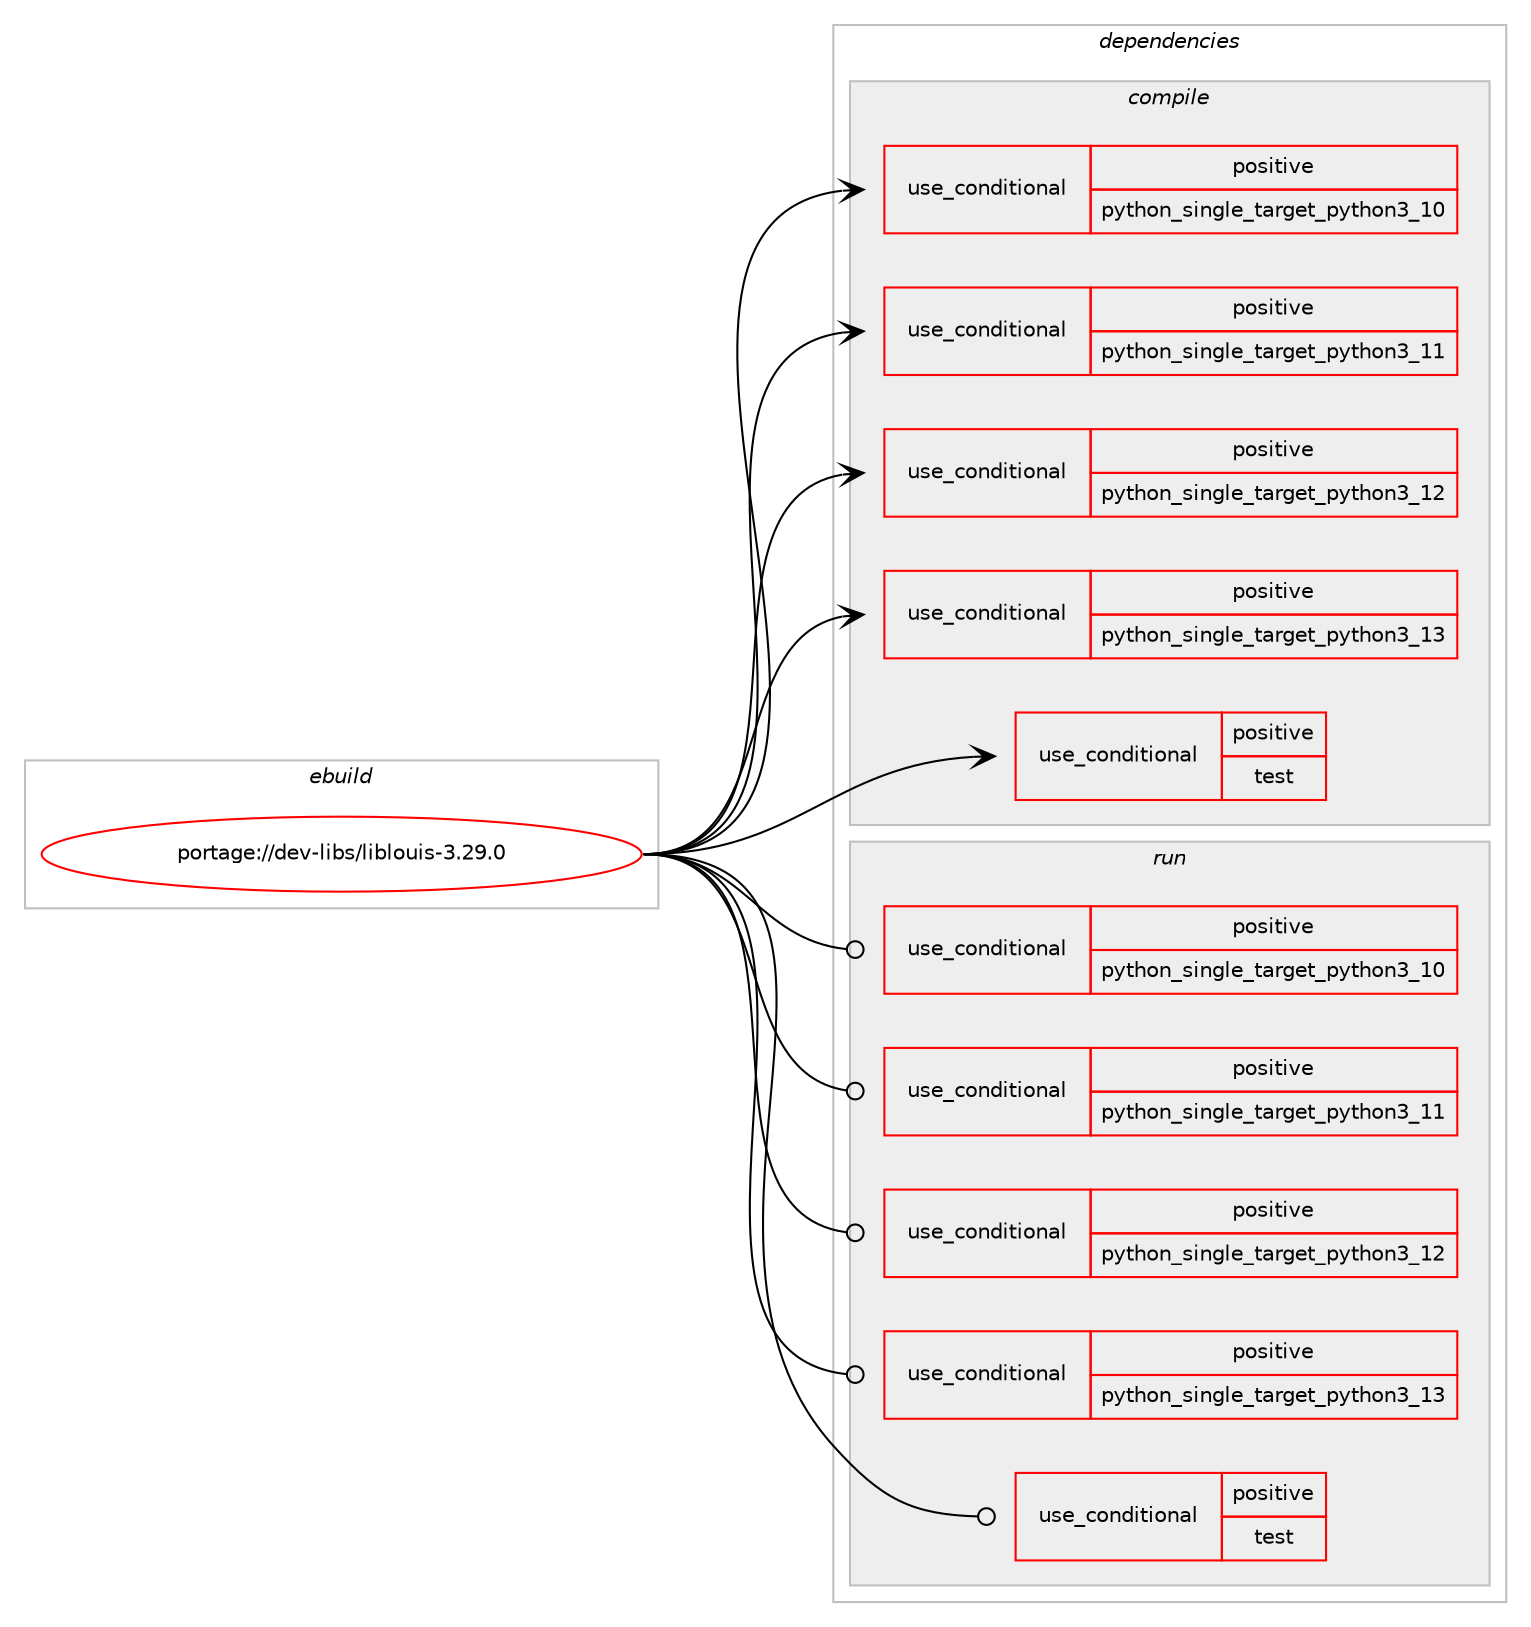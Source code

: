 digraph prolog {

# *************
# Graph options
# *************

newrank=true;
concentrate=true;
compound=true;
graph [rankdir=LR,fontname=Helvetica,fontsize=10,ranksep=1.5];#, ranksep=2.5, nodesep=0.2];
edge  [arrowhead=vee];
node  [fontname=Helvetica,fontsize=10];

# **********
# The ebuild
# **********

subgraph cluster_leftcol {
color=gray;
rank=same;
label=<<i>ebuild</i>>;
id [label="portage://dev-libs/liblouis-3.29.0", color=red, width=4, href="../dev-libs/liblouis-3.29.0.svg"];
}

# ****************
# The dependencies
# ****************

subgraph cluster_midcol {
color=gray;
label=<<i>dependencies</i>>;
subgraph cluster_compile {
fillcolor="#eeeeee";
style=filled;
label=<<i>compile</i>>;
subgraph cond26187 {
dependency56008 [label=<<TABLE BORDER="0" CELLBORDER="1" CELLSPACING="0" CELLPADDING="4"><TR><TD ROWSPAN="3" CELLPADDING="10">use_conditional</TD></TR><TR><TD>positive</TD></TR><TR><TD>python_single_target_python3_10</TD></TR></TABLE>>, shape=none, color=red];
# *** BEGIN UNKNOWN DEPENDENCY TYPE (TODO) ***
# dependency56008 -> package_dependency(portage://dev-libs/liblouis-3.29.0,install,no,dev-lang,python,none,[,,],[slot(3.10)],[])
# *** END UNKNOWN DEPENDENCY TYPE (TODO) ***

}
id:e -> dependency56008:w [weight=20,style="solid",arrowhead="vee"];
subgraph cond26188 {
dependency56009 [label=<<TABLE BORDER="0" CELLBORDER="1" CELLSPACING="0" CELLPADDING="4"><TR><TD ROWSPAN="3" CELLPADDING="10">use_conditional</TD></TR><TR><TD>positive</TD></TR><TR><TD>python_single_target_python3_11</TD></TR></TABLE>>, shape=none, color=red];
# *** BEGIN UNKNOWN DEPENDENCY TYPE (TODO) ***
# dependency56009 -> package_dependency(portage://dev-libs/liblouis-3.29.0,install,no,dev-lang,python,none,[,,],[slot(3.11)],[])
# *** END UNKNOWN DEPENDENCY TYPE (TODO) ***

}
id:e -> dependency56009:w [weight=20,style="solid",arrowhead="vee"];
subgraph cond26189 {
dependency56010 [label=<<TABLE BORDER="0" CELLBORDER="1" CELLSPACING="0" CELLPADDING="4"><TR><TD ROWSPAN="3" CELLPADDING="10">use_conditional</TD></TR><TR><TD>positive</TD></TR><TR><TD>python_single_target_python3_12</TD></TR></TABLE>>, shape=none, color=red];
# *** BEGIN UNKNOWN DEPENDENCY TYPE (TODO) ***
# dependency56010 -> package_dependency(portage://dev-libs/liblouis-3.29.0,install,no,dev-lang,python,none,[,,],[slot(3.12)],[])
# *** END UNKNOWN DEPENDENCY TYPE (TODO) ***

}
id:e -> dependency56010:w [weight=20,style="solid",arrowhead="vee"];
subgraph cond26190 {
dependency56011 [label=<<TABLE BORDER="0" CELLBORDER="1" CELLSPACING="0" CELLPADDING="4"><TR><TD ROWSPAN="3" CELLPADDING="10">use_conditional</TD></TR><TR><TD>positive</TD></TR><TR><TD>python_single_target_python3_13</TD></TR></TABLE>>, shape=none, color=red];
# *** BEGIN UNKNOWN DEPENDENCY TYPE (TODO) ***
# dependency56011 -> package_dependency(portage://dev-libs/liblouis-3.29.0,install,no,dev-lang,python,none,[,,],[slot(3.13)],[])
# *** END UNKNOWN DEPENDENCY TYPE (TODO) ***

}
id:e -> dependency56011:w [weight=20,style="solid",arrowhead="vee"];
subgraph cond26191 {
dependency56012 [label=<<TABLE BORDER="0" CELLBORDER="1" CELLSPACING="0" CELLPADDING="4"><TR><TD ROWSPAN="3" CELLPADDING="10">use_conditional</TD></TR><TR><TD>positive</TD></TR><TR><TD>test</TD></TR></TABLE>>, shape=none, color=red];
# *** BEGIN UNKNOWN DEPENDENCY TYPE (TODO) ***
# dependency56012 -> package_dependency(portage://dev-libs/liblouis-3.29.0,install,no,dev-libs,libyaml,none,[,,],[],[])
# *** END UNKNOWN DEPENDENCY TYPE (TODO) ***

}
id:e -> dependency56012:w [weight=20,style="solid",arrowhead="vee"];
# *** BEGIN UNKNOWN DEPENDENCY TYPE (TODO) ***
# id -> package_dependency(portage://dev-libs/liblouis-3.29.0,install,no,app-text,texlive-core,none,[,,],[],[])
# *** END UNKNOWN DEPENDENCY TYPE (TODO) ***

}
subgraph cluster_compileandrun {
fillcolor="#eeeeee";
style=filled;
label=<<i>compile and run</i>>;
}
subgraph cluster_run {
fillcolor="#eeeeee";
style=filled;
label=<<i>run</i>>;
subgraph cond26192 {
dependency56013 [label=<<TABLE BORDER="0" CELLBORDER="1" CELLSPACING="0" CELLPADDING="4"><TR><TD ROWSPAN="3" CELLPADDING="10">use_conditional</TD></TR><TR><TD>positive</TD></TR><TR><TD>python_single_target_python3_10</TD></TR></TABLE>>, shape=none, color=red];
# *** BEGIN UNKNOWN DEPENDENCY TYPE (TODO) ***
# dependency56013 -> package_dependency(portage://dev-libs/liblouis-3.29.0,run,no,dev-lang,python,none,[,,],[slot(3.10)],[])
# *** END UNKNOWN DEPENDENCY TYPE (TODO) ***

}
id:e -> dependency56013:w [weight=20,style="solid",arrowhead="odot"];
subgraph cond26193 {
dependency56014 [label=<<TABLE BORDER="0" CELLBORDER="1" CELLSPACING="0" CELLPADDING="4"><TR><TD ROWSPAN="3" CELLPADDING="10">use_conditional</TD></TR><TR><TD>positive</TD></TR><TR><TD>python_single_target_python3_11</TD></TR></TABLE>>, shape=none, color=red];
# *** BEGIN UNKNOWN DEPENDENCY TYPE (TODO) ***
# dependency56014 -> package_dependency(portage://dev-libs/liblouis-3.29.0,run,no,dev-lang,python,none,[,,],[slot(3.11)],[])
# *** END UNKNOWN DEPENDENCY TYPE (TODO) ***

}
id:e -> dependency56014:w [weight=20,style="solid",arrowhead="odot"];
subgraph cond26194 {
dependency56015 [label=<<TABLE BORDER="0" CELLBORDER="1" CELLSPACING="0" CELLPADDING="4"><TR><TD ROWSPAN="3" CELLPADDING="10">use_conditional</TD></TR><TR><TD>positive</TD></TR><TR><TD>python_single_target_python3_12</TD></TR></TABLE>>, shape=none, color=red];
# *** BEGIN UNKNOWN DEPENDENCY TYPE (TODO) ***
# dependency56015 -> package_dependency(portage://dev-libs/liblouis-3.29.0,run,no,dev-lang,python,none,[,,],[slot(3.12)],[])
# *** END UNKNOWN DEPENDENCY TYPE (TODO) ***

}
id:e -> dependency56015:w [weight=20,style="solid",arrowhead="odot"];
subgraph cond26195 {
dependency56016 [label=<<TABLE BORDER="0" CELLBORDER="1" CELLSPACING="0" CELLPADDING="4"><TR><TD ROWSPAN="3" CELLPADDING="10">use_conditional</TD></TR><TR><TD>positive</TD></TR><TR><TD>python_single_target_python3_13</TD></TR></TABLE>>, shape=none, color=red];
# *** BEGIN UNKNOWN DEPENDENCY TYPE (TODO) ***
# dependency56016 -> package_dependency(portage://dev-libs/liblouis-3.29.0,run,no,dev-lang,python,none,[,,],[slot(3.13)],[])
# *** END UNKNOWN DEPENDENCY TYPE (TODO) ***

}
id:e -> dependency56016:w [weight=20,style="solid",arrowhead="odot"];
subgraph cond26196 {
dependency56017 [label=<<TABLE BORDER="0" CELLBORDER="1" CELLSPACING="0" CELLPADDING="4"><TR><TD ROWSPAN="3" CELLPADDING="10">use_conditional</TD></TR><TR><TD>positive</TD></TR><TR><TD>test</TD></TR></TABLE>>, shape=none, color=red];
# *** BEGIN UNKNOWN DEPENDENCY TYPE (TODO) ***
# dependency56017 -> package_dependency(portage://dev-libs/liblouis-3.29.0,run,no,dev-libs,libyaml,none,[,,],[],[])
# *** END UNKNOWN DEPENDENCY TYPE (TODO) ***

}
id:e -> dependency56017:w [weight=20,style="solid",arrowhead="odot"];
# *** BEGIN UNKNOWN DEPENDENCY TYPE (TODO) ***
# id -> package_dependency(portage://dev-libs/liblouis-3.29.0,run,no,app-text,texlive-core,none,[,,],[],[])
# *** END UNKNOWN DEPENDENCY TYPE (TODO) ***

}
}

# **************
# The candidates
# **************

subgraph cluster_choices {
rank=same;
color=gray;
label=<<i>candidates</i>>;

}

}
